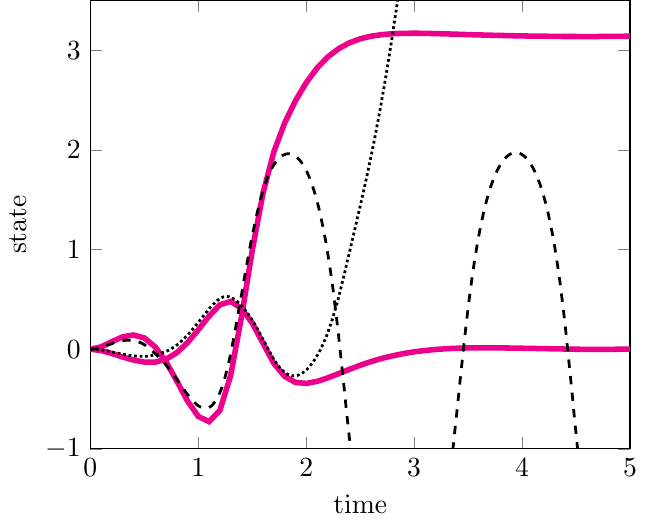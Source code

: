 \documentclass[tikz]{standalone}
\usepackage{pgfplots}
\pgfplotsset{compat=newest}
\pgfplotsset{every axis legend/.append style={%
cells={anchor=west}}
}
\usetikzlibrary{arrows}
\tikzset{>=stealth'}

\begin{document}
\begin{tikzpicture}[]
\begin{axis}[
  legend style = {{at={(0.01,0.99)},anchor=north west}},
  ylabel = {state},
  xmin = {0.0},
  xmax = {5.0},
  axis equal image = {false},
  ymax = {3.5},
  xlabel = {time},
  hide axis = {false},
  ymin = {-1}
]

\addplot+[
  mark = {none},
  color=magenta, line width=2pt
] coordinates {
  (0.0, 0.0)
  (0.1, -0.013)
  (0.2, -0.043)
  (0.3, -0.078)
  (0.4, -0.109)
  (0.5, -0.129)
  (0.6, -0.13)
  (0.7, -0.101)
  (0.8, -0.036)
  (0.9, 0.066)
  (1.0, 0.195)
  (1.1, 0.333)
  (1.2, 0.446)
  (1.3, 0.48)
  (1.4, 0.41)
  (1.5, 0.262)
  (1.6, 0.059)
  (1.7, -0.142)
  (1.8, -0.272)
  (1.9, -0.333)
  (2.0, -0.343)
  (2.1, -0.323)
  (2.2, -0.287)
  (2.3, -0.245)
  (2.4, -0.202)
  (2.5, -0.161)
  (2.6, -0.124)
  (2.7, -0.092)
  (2.8, -0.066)
  (2.9, -0.044)
  (3.0, -0.026)
  (3.1, -0.013)
  (3.2, -0.002)
  (3.3, 0.005)
  (3.4, 0.01)
  (3.5, 0.013)
  (3.6, 0.014)
  (3.7, 0.014)
  (3.8, 0.013)
  (3.9, 0.012)
  (4.0, 0.01)
  (4.1, 0.008)
  (4.2, 0.006)
  (4.3, 0.004)
  (4.4, 0.002)
  (4.5, 0.0)
  (4.6, -0.001)
  (4.7, -0.001)
  (4.8, -0.001)
  (4.9, -0.0)
  (5.0, 0.0)
};

\addplot+[
  mark = {none},
  color=magenta, line width=2pt
] coordinates {
  (0.0, 0.0)
  (0.1, 0.024)
  (0.2, 0.077)
  (0.3, 0.125)
  (0.4, 0.143)
  (0.5, 0.113)
  (0.6, 0.024)
  (0.7, -0.124)
  (0.8, -0.318)
  (0.9, -0.52)
  (1.0, -0.675)
  (1.1, -0.727)
  (1.2, -0.614)
  (1.3, -0.263)
  (1.4, 0.324)
  (1.5, 0.993)
  (1.6, 1.569)
  (1.7, 1.982)
  (1.8, 2.271)
  (1.9, 2.494)
  (2.0, 2.676)
  (2.1, 2.822)
  (2.2, 2.934)
  (2.3, 3.017)
  (2.4, 3.076)
  (2.5, 3.116)
  (2.6, 3.142)
  (2.7, 3.158)
  (2.8, 3.167)
  (2.9, 3.171)
  (3.0, 3.172)
  (3.1, 3.171)
  (3.2, 3.168)
  (3.3, 3.165)
  (3.4, 3.162)
  (3.5, 3.158)
  (3.6, 3.155)
  (3.7, 3.152)
  (3.8, 3.15)
  (3.9, 3.147)
  (4.0, 3.145)
  (4.1, 3.143)
  (4.2, 3.142)
  (4.3, 3.14)
  (4.4, 3.139)
  (4.5, 3.139)
  (4.6, 3.138)
  (4.7, 3.139)
  (4.8, 3.14)
  (4.9, 3.141)
  (5.0, 3.142)
};

\addplot+[
  mark = {none},
  color=black, line width=1pt, densely dotted
] coordinates {
  (0.0, 0.003)
  (0.01, 0.003)
  (0.02, 0.003)
  (0.029, 0.002)
  (0.039, 0.002)
  (0.049, 0.001)
  (0.059, -0.0)
  (0.069, -0.002)
  (0.079, -0.003)
  (0.088, -0.005)
  (0.098, -0.006)
  (0.108, -0.008)
  (0.118, -0.01)
  (0.128, -0.012)
  (0.138, -0.014)
  (0.147, -0.016)
  (0.157, -0.018)
  (0.167, -0.02)
  (0.177, -0.022)
  (0.187, -0.025)
  (0.196, -0.027)
  (0.206, -0.029)
  (0.216, -0.031)
  (0.226, -0.034)
  (0.236, -0.036)
  (0.246, -0.038)
  (0.255, -0.04)
  (0.265, -0.042)
  (0.275, -0.044)
  (0.285, -0.047)
  (0.295, -0.049)
  (0.305, -0.051)
  (0.314, -0.053)
  (0.324, -0.055)
  (0.334, -0.057)
  (0.344, -0.058)
  (0.354, -0.06)
  (0.363, -0.062)
  (0.373, -0.063)
  (0.383, -0.065)
  (0.393, -0.066)
  (0.403, -0.067)
  (0.413, -0.068)
  (0.422, -0.069)
  (0.432, -0.07)
  (0.442, -0.071)
  (0.452, -0.071)
  (0.462, -0.071)
  (0.472, -0.071)
  (0.481, -0.071)
  (0.491, -0.071)
  (0.501, -0.071)
  (0.511, -0.07)
  (0.521, -0.07)
  (0.53, -0.069)
  (0.54, -0.067)
  (0.55, -0.066)
  (0.56, -0.064)
  (0.57, -0.062)
  (0.58, -0.06)
  (0.589, -0.058)
  (0.599, -0.056)
  (0.609, -0.054)
  (0.619, -0.051)
  (0.629, -0.049)
  (0.639, -0.046)
  (0.648, -0.043)
  (0.658, -0.039)
  (0.668, -0.036)
  (0.678, -0.032)
  (0.688, -0.028)
  (0.697, -0.024)
  (0.707, -0.019)
  (0.717, -0.014)
  (0.727, -0.009)
  (0.737, -0.003)
  (0.747, 0.003)
  (0.756, 0.009)
  (0.766, 0.016)
  (0.776, 0.023)
  (0.786, 0.03)
  (0.796, 0.038)
  (0.806, 0.046)
  (0.815, 0.055)
  (0.825, 0.063)
  (0.835, 0.073)
  (0.845, 0.082)
  (0.855, 0.092)
  (0.864, 0.102)
  (0.874, 0.113)
  (0.884, 0.124)
  (0.894, 0.135)
  (0.904, 0.147)
  (0.914, 0.158)
  (0.923, 0.17)
  (0.933, 0.182)
  (0.943, 0.195)
  (0.953, 0.207)
  (0.963, 0.22)
  (0.972, 0.233)
  (0.982, 0.246)
  (0.992, 0.26)
  (1.002, 0.273)
  (1.012, 0.286)
  (1.022, 0.3)
  (1.031, 0.313)
  (1.041, 0.326)
  (1.051, 0.34)
  (1.061, 0.353)
  (1.071, 0.366)
  (1.081, 0.38)
  (1.09, 0.393)
  (1.1, 0.406)
  (1.11, 0.418)
  (1.12, 0.43)
  (1.13, 0.441)
  (1.139, 0.452)
  (1.149, 0.462)
  (1.159, 0.473)
  (1.169, 0.482)
  (1.179, 0.492)
  (1.189, 0.5)
  (1.198, 0.508)
  (1.208, 0.514)
  (1.218, 0.519)
  (1.228, 0.523)
  (1.238, 0.527)
  (1.248, 0.529)
  (1.257, 0.53)
  (1.267, 0.529)
  (1.277, 0.528)
  (1.287, 0.526)
  (1.297, 0.522)
  (1.306, 0.518)
  (1.316, 0.513)
  (1.326, 0.507)
  (1.336, 0.5)
  (1.346, 0.492)
  (1.356, 0.484)
  (1.365, 0.475)
  (1.375, 0.465)
  (1.385, 0.454)
  (1.395, 0.443)
  (1.405, 0.431)
  (1.415, 0.419)
  (1.424, 0.406)
  (1.434, 0.393)
  (1.444, 0.379)
  (1.454, 0.365)
  (1.464, 0.35)
  (1.473, 0.335)
  (1.483, 0.319)
  (1.493, 0.303)
  (1.503, 0.286)
  (1.513, 0.269)
  (1.523, 0.251)
  (1.532, 0.233)
  (1.542, 0.215)
  (1.552, 0.196)
  (1.562, 0.176)
  (1.572, 0.155)
  (1.582, 0.135)
  (1.591, 0.115)
  (1.601, 0.095)
  (1.611, 0.075)
  (1.621, 0.055)
  (1.631, 0.035)
  (1.64, 0.015)
  (1.65, -0.005)
  (1.66, -0.025)
  (1.67, -0.045)
  (1.68, -0.065)
  (1.69, -0.083)
  (1.699, -0.101)
  (1.709, -0.118)
  (1.719, -0.134)
  (1.729, -0.149)
  (1.739, -0.163)
  (1.749, -0.177)
  (1.758, -0.189)
  (1.768, -0.2)
  (1.778, -0.211)
  (1.788, -0.22)
  (1.798, -0.229)
  (1.807, -0.237)
  (1.817, -0.244)
  (1.827, -0.25)
  (1.837, -0.255)
  (1.847, -0.259)
  (1.857, -0.262)
  (1.866, -0.265)
  (1.876, -0.266)
  (1.886, -0.267)
  (1.896, -0.267)
  (1.906, -0.265)
  (1.916, -0.263)
  (1.925, -0.26)
  (1.935, -0.256)
  (1.945, -0.251)
  (1.955, -0.246)
  (1.965, -0.239)
  (1.974, -0.231)
  (1.984, -0.223)
  (1.994, -0.214)
  (2.004, -0.204)
  (2.014, -0.193)
  (2.024, -0.182)
  (2.033, -0.17)
  (2.043, -0.157)
  (2.053, -0.143)
  (2.063, -0.128)
  (2.073, -0.113)
  (2.083, -0.097)
  (2.092, -0.08)
  (2.102, -0.062)
  (2.112, -0.043)
  (2.122, -0.023)
  (2.132, -0.003)
  (2.141, 0.019)
  (2.151, 0.041)
  (2.161, 0.065)
  (2.171, 0.09)
  (2.181, 0.115)
  (2.191, 0.142)
  (2.2, 0.17)
  (2.21, 0.199)
  (2.22, 0.23)
  (2.23, 0.261)
  (2.24, 0.294)
  (2.25, 0.328)
  (2.259, 0.364)
  (2.269, 0.4)
  (2.279, 0.438)
  (2.289, 0.477)
  (2.299, 0.518)
  (2.308, 0.559)
  (2.318, 0.601)
  (2.328, 0.644)
  (2.338, 0.688)
  (2.348, 0.732)
  (2.358, 0.776)
  (2.367, 0.821)
  (2.377, 0.867)
  (2.387, 0.912)
  (2.397, 0.958)
  (2.407, 1.003)
  (2.417, 1.049)
  (2.426, 1.094)
  (2.436, 1.14)
  (2.446, 1.185)
  (2.456, 1.231)
  (2.466, 1.277)
  (2.475, 1.323)
  (2.485, 1.369)
  (2.495, 1.415)
  (2.505, 1.461)
  (2.515, 1.508)
  (2.525, 1.555)
  (2.534, 1.603)
  (2.544, 1.651)
  (2.554, 1.699)
  (2.564, 1.748)
  (2.574, 1.798)
  (2.583, 1.848)
  (2.593, 1.899)
  (2.603, 1.95)
  (2.613, 2.003)
  (2.623, 2.056)
  (2.633, 2.109)
  (2.642, 2.164)
  (2.652, 2.22)
  (2.662, 2.276)
  (2.672, 2.333)
  (2.682, 2.392)
  (2.692, 2.451)
  (2.701, 2.511)
  (2.711, 2.572)
  (2.721, 2.633)
  (2.731, 2.696)
  (2.741, 2.759)
  (2.75, 2.824)
  (2.76, 2.889)
  (2.77, 2.955)
  (2.78, 3.023)
  (2.79, 3.091)
  (2.8, 3.159)
  (2.809, 3.229)
  (2.819, 3.3)
  (2.829, 3.371)
  (2.839, 3.444)
  (2.849, 3.517)
  (2.859, 3.591)
  (2.868, 3.666)
  (2.878, 3.742)
  (2.888, 3.819)
  (2.898, 3.896)
  (2.908, 3.975)
  (2.917, 4.054)
  (2.927, 4.134)
  (2.937, 4.215)
  (2.947, 4.297)
  (2.957, 4.38)
  (2.967, 4.464)
  (2.976, 4.548)
  (2.986, 4.634)
  (2.996, 4.72)
  (3.006, 4.807)
  (3.016, 4.895)
  (3.026, 4.984)
  (3.035, 5.074)
  (3.045, 5.165)
  (3.055, 5.256)
  (3.065, 5.349)
  (3.075, 5.442)
  (3.084, 5.537)
  (3.094, 5.632)
  (3.104, 5.728)
  (3.114, 5.825)
  (3.124, 5.923)
  (3.134, 6.022)
  (3.143, 6.121)
  (3.153, 6.222)
  (3.163, 6.323)
  (3.173, 6.425)
  (3.183, 6.527)
  (3.193, 6.63)
  (3.202, 6.734)
  (3.212, 6.839)
  (3.222, 6.944)
  (3.232, 7.05)
  (3.242, 7.156)
  (3.251, 7.262)
  (3.261, 7.369)
  (3.271, 7.476)
  (3.281, 7.584)
  (3.291, 7.691)
  (3.301, 7.799)
  (3.31, 7.907)
  (3.32, 8.015)
  (3.33, 8.123)
  (3.34, 8.231)
  (3.35, 8.339)
  (3.36, 8.447)
  (3.369, 8.555)
  (3.379, 8.664)
  (3.389, 8.772)
  (3.399, 8.88)
  (3.409, 8.989)
  (3.418, 9.098)
  (3.428, 9.207)
  (3.438, 9.317)
  (3.448, 9.427)
  (3.458, 9.539)
  (3.468, 9.651)
  (3.477, 9.764)
  (3.487, 9.878)
  (3.497, 9.993)
  (3.507, 10.11)
  (3.517, 10.228)
  (3.527, 10.347)
  (3.536, 10.468)
  (3.546, 10.589)
  (3.556, 10.712)
  (3.566, 10.836)
  (3.576, 10.962)
  (3.585, 11.088)
  (3.595, 11.215)
  (3.605, 11.344)
  (3.615, 11.474)
  (3.625, 11.605)
  (3.635, 11.736)
  (3.644, 11.869)
  (3.654, 12.003)
  (3.664, 12.137)
  (3.674, 12.273)
  (3.684, 12.41)
  (3.694, 12.547)
  (3.703, 12.686)
  (3.713, 12.826)
  (3.723, 12.967)
  (3.733, 13.108)
  (3.743, 13.251)
  (3.752, 13.395)
  (3.762, 13.539)
  (3.772, 13.685)
  (3.782, 13.832)
  (3.792, 13.979)
  (3.802, 14.128)
  (3.811, 14.277)
  (3.821, 14.427)
  (3.831, 14.578)
  (3.841, 14.731)
  (3.851, 14.883)
  (3.861, 15.037)
  (3.87, 15.192)
  (3.88, 15.348)
  (3.89, 15.504)
  (3.9, 15.662)
  (3.91, 15.821)
  (3.919, 15.98)
  (3.929, 16.14)
  (3.939, 16.301)
  (3.949, 16.463)
  (3.959, 16.626)
  (3.969, 16.79)
  (3.978, 16.955)
  (3.988, 17.121)
  (3.998, 17.287)
  (4.008, 17.454)
  (4.018, 17.623)
  (4.028, 17.792)
  (4.037, 17.962)
  (4.047, 18.133)
  (4.057, 18.305)
  (4.067, 18.478)
  (4.077, 18.652)
  (4.086, 18.827)
  (4.096, 19.002)
  (4.106, 19.179)
  (4.116, 19.356)
  (4.126, 19.535)
  (4.136, 19.714)
  (4.145, 19.895)
  (4.155, 20.076)
  (4.165, 20.259)
  (4.175, 20.442)
  (4.185, 20.626)
  (4.194, 20.812)
  (4.204, 20.998)
  (4.214, 21.186)
  (4.224, 21.374)
  (4.234, 21.564)
  (4.244, 21.755)
  (4.253, 21.947)
  (4.263, 22.14)
  (4.273, 22.334)
  (4.283, 22.53)
  (4.293, 22.727)
  (4.303, 22.925)
  (4.312, 23.125)
  (4.322, 23.326)
  (4.332, 23.528)
  (4.342, 23.732)
  (4.352, 23.938)
  (4.361, 24.145)
  (4.371, 24.353)
  (4.381, 24.563)
  (4.391, 24.774)
  (4.401, 24.987)
  (4.411, 25.201)
  (4.42, 25.417)
  (4.43, 25.633)
  (4.44, 25.851)
  (4.45, 26.069)
  (4.46, 26.288)
  (4.47, 26.508)
  (4.479, 26.728)
  (4.489, 26.948)
  (4.499, 27.169)
  (4.509, 27.39)
  (4.519, 27.611)
  (4.528, 27.832)
  (4.538, 28.054)
  (4.548, 28.275)
  (4.558, 28.496)
  (4.568, 28.718)
  (4.578, 28.94)
  (4.587, 29.161)
  (4.597, 29.384)
  (4.607, 29.606)
  (4.617, 29.829)
  (4.627, 30.053)
  (4.637, 30.277)
  (4.646, 30.502)
  (4.656, 30.727)
  (4.666, 30.953)
  (4.676, 31.18)
  (4.686, 31.408)
  (4.695, 31.636)
  (4.705, 31.866)
  (4.715, 32.096)
  (4.725, 32.328)
  (4.735, 32.56)
  (4.745, 32.794)
  (4.754, 33.028)
  (4.764, 33.263)
  (4.774, 33.499)
  (4.784, 33.735)
  (4.794, 33.973)
  (4.804, 34.211)
  (4.813, 34.451)
  (4.823, 34.691)
  (4.833, 34.932)
  (4.843, 35.174)
  (4.853, 35.417)
  (4.862, 35.661)
  (4.872, 35.906)
  (4.882, 36.151)
  (4.892, 36.397)
  (4.902, 36.645)
  (4.912, 36.893)
  (4.921, 37.141)
  (4.931, 37.391)
  (4.941, 37.641)
  (4.951, 37.893)
  (4.961, 38.145)
  (4.971, 38.398)
  (4.98, 38.651)
  (4.99, 38.906)
  (5.0, 39.161)
};

\addplot+[
  mark = {none},
  color=black, line width=1pt, dashed
] coordinates {
  (0.0, -0.001)
  (0.01, -0.0)
  (0.02, 0.001)
  (0.029, 0.002)
  (0.039, 0.003)
  (0.049, 0.005)
  (0.059, 0.007)
  (0.069, 0.009)
  (0.079, 0.012)
  (0.088, 0.015)
  (0.098, 0.019)
  (0.108, 0.022)
  (0.118, 0.026)
  (0.128, 0.029)
  (0.138, 0.033)
  (0.147, 0.036)
  (0.157, 0.04)
  (0.167, 0.044)
  (0.177, 0.048)
  (0.187, 0.051)
  (0.196, 0.055)
  (0.206, 0.059)
  (0.216, 0.063)
  (0.226, 0.066)
  (0.236, 0.069)
  (0.246, 0.072)
  (0.255, 0.075)
  (0.265, 0.078)
  (0.275, 0.08)
  (0.285, 0.083)
  (0.295, 0.085)
  (0.305, 0.086)
  (0.314, 0.088)
  (0.324, 0.089)
  (0.334, 0.09)
  (0.344, 0.09)
  (0.354, 0.09)
  (0.363, 0.09)
  (0.373, 0.09)
  (0.383, 0.089)
  (0.393, 0.088)
  (0.403, 0.086)
  (0.413, 0.084)
  (0.422, 0.081)
  (0.432, 0.078)
  (0.442, 0.075)
  (0.452, 0.071)
  (0.462, 0.067)
  (0.472, 0.062)
  (0.481, 0.057)
  (0.491, 0.051)
  (0.501, 0.045)
  (0.511, 0.038)
  (0.521, 0.031)
  (0.53, 0.023)
  (0.54, 0.014)
  (0.55, 0.005)
  (0.56, -0.004)
  (0.57, -0.013)
  (0.58, -0.023)
  (0.589, -0.033)
  (0.599, -0.043)
  (0.609, -0.053)
  (0.619, -0.063)
  (0.629, -0.074)
  (0.639, -0.084)
  (0.648, -0.096)
  (0.658, -0.107)
  (0.668, -0.119)
  (0.678, -0.13)
  (0.688, -0.142)
  (0.697, -0.155)
  (0.707, -0.167)
  (0.717, -0.18)
  (0.727, -0.194)
  (0.737, -0.207)
  (0.747, -0.221)
  (0.756, -0.236)
  (0.766, -0.25)
  (0.776, -0.265)
  (0.786, -0.28)
  (0.796, -0.295)
  (0.806, -0.31)
  (0.815, -0.325)
  (0.825, -0.34)
  (0.835, -0.356)
  (0.845, -0.371)
  (0.855, -0.386)
  (0.864, -0.401)
  (0.874, -0.416)
  (0.884, -0.431)
  (0.894, -0.445)
  (0.904, -0.459)
  (0.914, -0.473)
  (0.923, -0.486)
  (0.933, -0.498)
  (0.943, -0.51)
  (0.953, -0.522)
  (0.963, -0.533)
  (0.972, -0.543)
  (0.982, -0.552)
  (0.992, -0.561)
  (1.002, -0.569)
  (1.012, -0.575)
  (1.022, -0.581)
  (1.031, -0.585)
  (1.041, -0.588)
  (1.051, -0.59)
  (1.061, -0.592)
  (1.071, -0.592)
  (1.081, -0.591)
  (1.09, -0.588)
  (1.1, -0.584)
  (1.11, -0.578)
  (1.12, -0.57)
  (1.13, -0.56)
  (1.139, -0.548)
  (1.149, -0.535)
  (1.159, -0.52)
  (1.169, -0.504)
  (1.179, -0.485)
  (1.189, -0.465)
  (1.198, -0.441)
  (1.208, -0.415)
  (1.218, -0.386)
  (1.228, -0.354)
  (1.238, -0.319)
  (1.248, -0.282)
  (1.257, -0.242)
  (1.267, -0.2)
  (1.277, -0.155)
  (1.287, -0.108)
  (1.297, -0.058)
  (1.306, -0.007)
  (1.316, 0.047)
  (1.326, 0.102)
  (1.336, 0.158)
  (1.346, 0.216)
  (1.356, 0.275)
  (1.365, 0.334)
  (1.375, 0.395)
  (1.385, 0.456)
  (1.395, 0.517)
  (1.405, 0.578)
  (1.415, 0.639)
  (1.424, 0.699)
  (1.434, 0.759)
  (1.444, 0.819)
  (1.454, 0.878)
  (1.464, 0.935)
  (1.473, 0.992)
  (1.483, 1.048)
  (1.493, 1.102)
  (1.503, 1.155)
  (1.513, 1.207)
  (1.523, 1.257)
  (1.532, 1.306)
  (1.542, 1.353)
  (1.552, 1.398)
  (1.562, 1.442)
  (1.572, 1.483)
  (1.582, 1.523)
  (1.591, 1.561)
  (1.601, 1.597)
  (1.611, 1.631)
  (1.621, 1.663)
  (1.631, 1.693)
  (1.64, 1.721)
  (1.65, 1.747)
  (1.66, 1.771)
  (1.67, 1.793)
  (1.68, 1.814)
  (1.69, 1.833)
  (1.699, 1.85)
  (1.709, 1.866)
  (1.719, 1.881)
  (1.729, 1.894)
  (1.739, 1.907)
  (1.749, 1.917)
  (1.758, 1.927)
  (1.768, 1.936)
  (1.778, 1.943)
  (1.788, 1.949)
  (1.798, 1.954)
  (1.807, 1.958)
  (1.817, 1.96)
  (1.827, 1.962)
  (1.837, 1.962)
  (1.847, 1.961)
  (1.857, 1.959)
  (1.866, 1.956)
  (1.876, 1.952)
  (1.886, 1.947)
  (1.896, 1.94)
  (1.906, 1.933)
  (1.916, 1.924)
  (1.925, 1.914)
  (1.935, 1.902)
  (1.945, 1.89)
  (1.955, 1.876)
  (1.965, 1.86)
  (1.974, 1.844)
  (1.984, 1.826)
  (1.994, 1.806)
  (2.004, 1.785)
  (2.014, 1.762)
  (2.024, 1.738)
  (2.033, 1.712)
  (2.043, 1.684)
  (2.053, 1.654)
  (2.063, 1.623)
  (2.073, 1.589)
  (2.083, 1.554)
  (2.092, 1.517)
  (2.102, 1.477)
  (2.112, 1.436)
  (2.122, 1.392)
  (2.132, 1.346)
  (2.141, 1.298)
  (2.151, 1.247)
  (2.161, 1.194)
  (2.171, 1.138)
  (2.181, 1.08)
  (2.191, 1.018)
  (2.2, 0.954)
  (2.21, 0.887)
  (2.22, 0.817)
  (2.23, 0.743)
  (2.24, 0.667)
  (2.25, 0.587)
  (2.259, 0.504)
  (2.269, 0.418)
  (2.279, 0.329)
  (2.289, 0.237)
  (2.299, 0.143)
  (2.308, 0.046)
  (2.318, -0.053)
  (2.328, -0.154)
  (2.338, -0.255)
  (2.348, -0.357)
  (2.358, -0.459)
  (2.367, -0.561)
  (2.377, -0.663)
  (2.387, -0.763)
  (2.397, -0.862)
  (2.407, -0.96)
  (2.417, -1.056)
  (2.426, -1.15)
  (2.436, -1.243)
  (2.446, -1.334)
  (2.456, -1.423)
  (2.466, -1.51)
  (2.475, -1.595)
  (2.485, -1.678)
  (2.495, -1.759)
  (2.505, -1.838)
  (2.515, -1.915)
  (2.525, -1.989)
  (2.534, -2.062)
  (2.544, -2.133)
  (2.554, -2.201)
  (2.564, -2.267)
  (2.574, -2.331)
  (2.583, -2.393)
  (2.593, -2.452)
  (2.603, -2.509)
  (2.613, -2.564)
  (2.623, -2.616)
  (2.633, -2.666)
  (2.642, -2.713)
  (2.652, -2.758)
  (2.662, -2.801)
  (2.672, -2.841)
  (2.682, -2.88)
  (2.692, -2.916)
  (2.701, -2.949)
  (2.711, -2.981)
  (2.721, -3.011)
  (2.731, -3.038)
  (2.741, -3.064)
  (2.75, -3.087)
  (2.76, -3.109)
  (2.77, -3.129)
  (2.78, -3.147)
  (2.79, -3.163)
  (2.8, -3.178)
  (2.809, -3.191)
  (2.819, -3.202)
  (2.829, -3.212)
  (2.839, -3.22)
  (2.849, -3.226)
  (2.859, -3.231)
  (2.868, -3.234)
  (2.878, -3.236)
  (2.888, -3.236)
  (2.898, -3.235)
  (2.908, -3.232)
  (2.917, -3.228)
  (2.927, -3.222)
  (2.937, -3.215)
  (2.947, -3.206)
  (2.957, -3.195)
  (2.967, -3.182)
  (2.976, -3.168)
  (2.986, -3.153)
  (2.996, -3.135)
  (3.006, -3.116)
  (3.016, -3.095)
  (3.026, -3.072)
  (3.035, -3.047)
  (3.045, -3.02)
  (3.055, -2.991)
  (3.065, -2.96)
  (3.075, -2.927)
  (3.084, -2.892)
  (3.094, -2.854)
  (3.104, -2.814)
  (3.114, -2.772)
  (3.124, -2.728)
  (3.134, -2.681)
  (3.143, -2.633)
  (3.153, -2.581)
  (3.163, -2.527)
  (3.173, -2.471)
  (3.183, -2.413)
  (3.193, -2.352)
  (3.202, -2.289)
  (3.212, -2.223)
  (3.222, -2.156)
  (3.232, -2.086)
  (3.242, -2.014)
  (3.251, -1.94)
  (3.261, -1.863)
  (3.271, -1.785)
  (3.281, -1.705)
  (3.291, -1.622)
  (3.301, -1.538)
  (3.31, -1.452)
  (3.32, -1.363)
  (3.33, -1.273)
  (3.34, -1.181)
  (3.35, -1.087)
  (3.36, -0.992)
  (3.369, -0.895)
  (3.379, -0.796)
  (3.389, -0.696)
  (3.399, -0.595)
  (3.409, -0.493)
  (3.418, -0.391)
  (3.428, -0.289)
  (3.438, -0.187)
  (3.448, -0.086)
  (3.458, 0.013)
  (3.468, 0.111)
  (3.477, 0.206)
  (3.487, 0.299)
  (3.497, 0.389)
  (3.507, 0.476)
  (3.517, 0.56)
  (3.527, 0.641)
  (3.536, 0.719)
  (3.546, 0.793)
  (3.556, 0.864)
  (3.566, 0.932)
  (3.576, 0.997)
  (3.585, 1.06)
  (3.595, 1.119)
  (3.605, 1.176)
  (3.615, 1.23)
  (3.625, 1.281)
  (3.635, 1.331)
  (3.644, 1.377)
  (3.654, 1.422)
  (3.664, 1.464)
  (3.674, 1.504)
  (3.684, 1.542)
  (3.694, 1.578)
  (3.703, 1.612)
  (3.713, 1.644)
  (3.723, 1.674)
  (3.733, 1.702)
  (3.743, 1.729)
  (3.752, 1.754)
  (3.762, 1.778)
  (3.772, 1.8)
  (3.782, 1.82)
  (3.792, 1.839)
  (3.802, 1.857)
  (3.811, 1.873)
  (3.821, 1.888)
  (3.831, 1.902)
  (3.841, 1.914)
  (3.851, 1.926)
  (3.861, 1.936)
  (3.87, 1.944)
  (3.88, 1.952)
  (3.89, 1.958)
  (3.9, 1.964)
  (3.91, 1.968)
  (3.919, 1.971)
  (3.929, 1.973)
  (3.939, 1.974)
  (3.949, 1.973)
  (3.959, 1.972)
  (3.969, 1.969)
  (3.978, 1.966)
  (3.988, 1.961)
  (3.998, 1.955)
  (4.008, 1.948)
  (4.018, 1.94)
  (4.028, 1.93)
  (4.037, 1.92)
  (4.047, 1.908)
  (4.057, 1.895)
  (4.067, 1.88)
  (4.077, 1.865)
  (4.086, 1.848)
  (4.096, 1.829)
  (4.106, 1.809)
  (4.116, 1.788)
  (4.126, 1.765)
  (4.136, 1.741)
  (4.145, 1.715)
  (4.155, 1.687)
  (4.165, 1.658)
  (4.175, 1.627)
  (4.185, 1.594)
  (4.194, 1.559)
  (4.204, 1.522)
  (4.214, 1.483)
  (4.224, 1.441)
  (4.234, 1.398)
  (4.244, 1.352)
  (4.253, 1.304)
  (4.263, 1.253)
  (4.273, 1.2)
  (4.283, 1.144)
  (4.293, 1.085)
  (4.303, 1.023)
  (4.312, 0.958)
  (4.322, 0.89)
  (4.332, 0.818)
  (4.342, 0.743)
  (4.352, 0.665)
  (4.361, 0.583)
  (4.371, 0.497)
  (4.381, 0.408)
  (4.391, 0.315)
  (4.401, 0.219)
  (4.411, 0.12)
  (4.42, 0.018)
  (4.43, -0.086)
  (4.44, -0.192)
  (4.45, -0.299)
  (4.46, -0.408)
  (4.47, -0.516)
  (4.479, -0.624)
  (4.489, -0.732)
  (4.499, -0.838)
  (4.509, -0.944)
  (4.519, -1.048)
  (4.528, -1.15)
  (4.538, -1.25)
  (4.548, -1.349)
  (4.558, -1.446)
  (4.568, -1.541)
  (4.578, -1.634)
  (4.587, -1.725)
  (4.597, -1.814)
  (4.607, -1.901)
  (4.617, -1.986)
  (4.627, -2.069)
  (4.637, -2.149)
  (4.646, -2.227)
  (4.656, -2.303)
  (4.666, -2.376)
  (4.676, -2.447)
  (4.686, -2.515)
  (4.695, -2.581)
  (4.705, -2.644)
  (4.715, -2.704)
  (4.725, -2.762)
  (4.735, -2.817)
  (4.745, -2.87)
  (4.754, -2.921)
  (4.764, -2.969)
  (4.774, -3.016)
  (4.784, -3.061)
  (4.794, -3.103)
  (4.804, -3.144)
  (4.813, -3.183)
  (4.823, -3.221)
  (4.833, -3.257)
  (4.843, -3.291)
  (4.853, -3.324)
  (4.862, -3.356)
  (4.872, -3.386)
  (4.882, -3.415)
  (4.892, -3.443)
  (4.902, -3.47)
  (4.912, -3.496)
  (4.921, -3.521)
  (4.931, -3.546)
  (4.941, -3.57)
  (4.951, -3.593)
  (4.961, -3.615)
  (4.971, -3.637)
  (4.98, -3.658)
  (4.99, -3.68)
  (5.0, -3.7)
};

\end{axis}
\end{tikzpicture}

\end{document}
